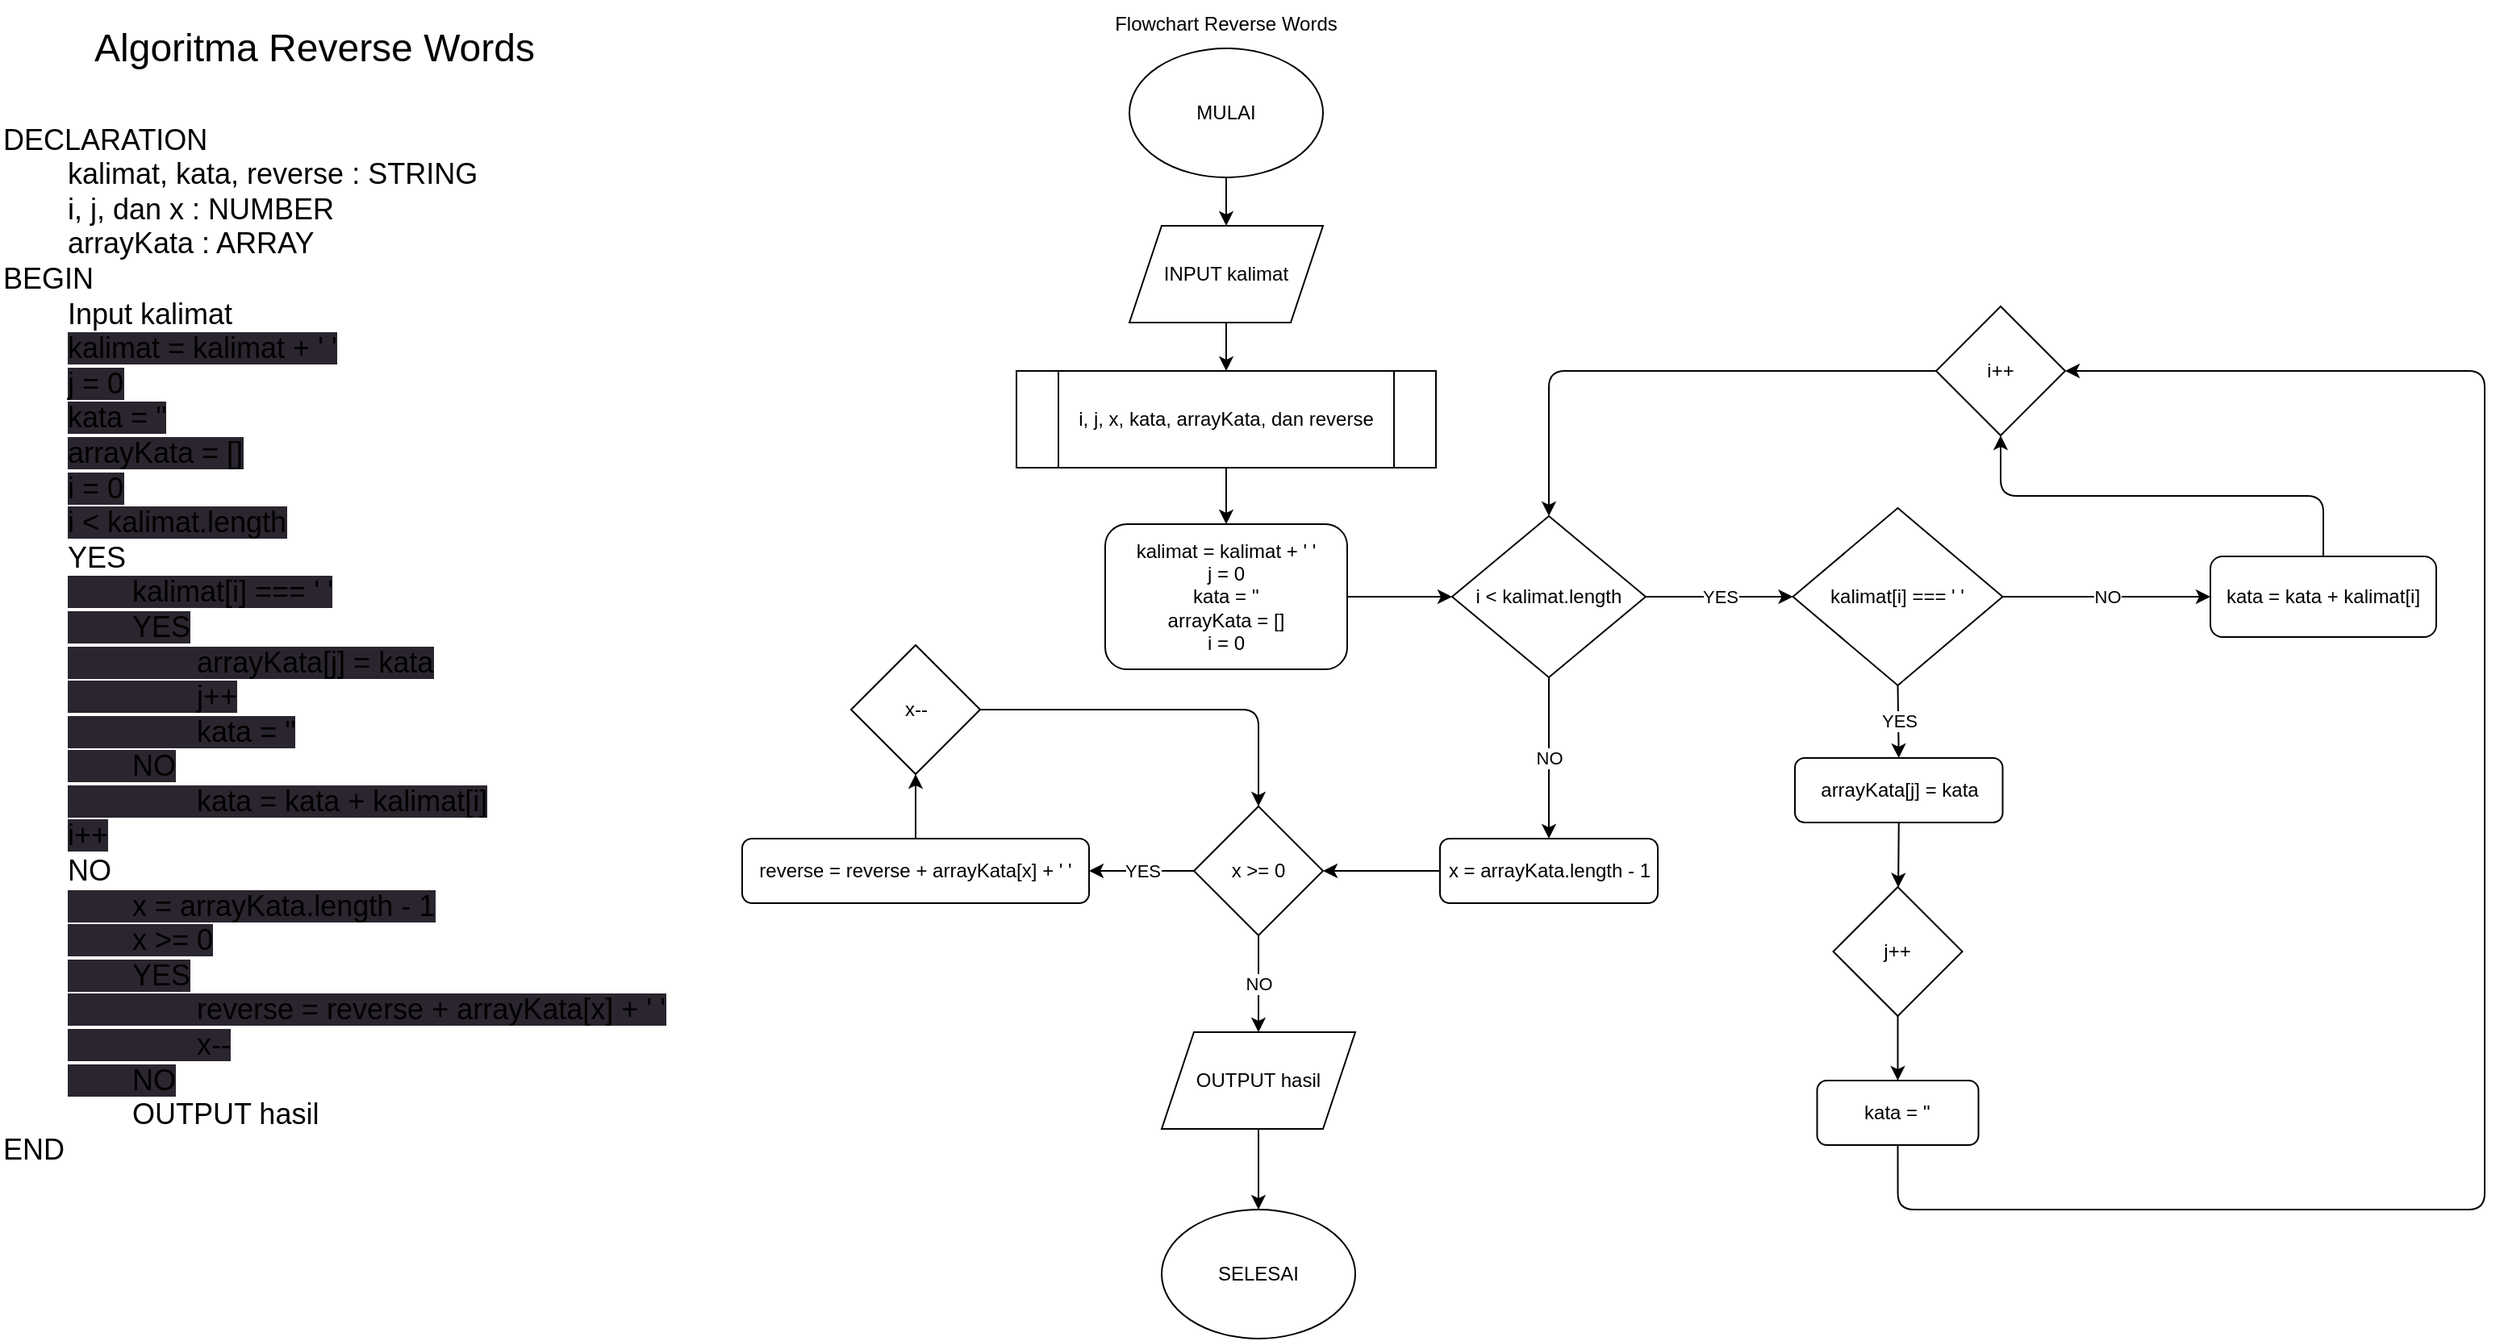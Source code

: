 <mxfile>
    <diagram id="TOa9dGRgS3q6oivgtvVb" name="Reverse Word">
        <mxGraphModel dx="2505" dy="600" grid="1" gridSize="10" guides="1" tooltips="1" connect="1" arrows="1" fold="1" page="1" pageScale="1" pageWidth="850" pageHeight="1100" math="0" shadow="0">
            <root>
                <mxCell id="0"/>
                <mxCell id="1" parent="0"/>
                <mxCell id="mn5ISRVCu5geyEbbU5Uc-1" value="&lt;font style=&quot;font-size: 24px;&quot;&gt;Algoritma Reverse Words&lt;/font&gt;" style="text;html=1;strokeColor=none;fillColor=none;align=center;verticalAlign=middle;whiteSpace=wrap;rounded=0;" parent="1" vertex="1">
                    <mxGeometry x="-200" y="10" width="350" height="60" as="geometry"/>
                </mxCell>
                <mxCell id="mn5ISRVCu5geyEbbU5Uc-2" value="Flowchart Reverse Words" style="text;html=1;strokeColor=none;fillColor=none;align=center;verticalAlign=middle;whiteSpace=wrap;rounded=0;" parent="1" vertex="1">
                    <mxGeometry x="450" y="10" width="180" height="30" as="geometry"/>
                </mxCell>
                <mxCell id="AflCxwvqCKPJ0HM5MbNa-1" style="edgeStyle=orthogonalEdgeStyle;html=1;exitX=0.5;exitY=1;exitDx=0;exitDy=0;entryX=0.5;entryY=0;entryDx=0;entryDy=0;" parent="1" source="mn5ISRVCu5geyEbbU5Uc-3" target="cl-Y1A8NBIrRUsQO1R0S-1" edge="1">
                    <mxGeometry relative="1" as="geometry"/>
                </mxCell>
                <mxCell id="mn5ISRVCu5geyEbbU5Uc-3" value="MULAI" style="ellipse;whiteSpace=wrap;html=1;" parent="1" vertex="1">
                    <mxGeometry x="480" y="40" width="120" height="80" as="geometry"/>
                </mxCell>
                <mxCell id="-0I0YzwHorTpHdCwM2xW-1" value="&lt;font style=&quot;font-size: 18px;&quot;&gt;DECLARATION&lt;br&gt;&lt;/font&gt;&lt;blockquote style=&quot;margin: 0px 0px 0px 40px; border: none; padding: 0px; font-size: 18px;&quot;&gt;&lt;font style=&quot;font-size: 18px;&quot;&gt;&lt;span style=&quot;text-align: center;&quot;&gt;kalimat, kata, reverse : STRING&lt;/span&gt;&lt;br&gt;&lt;/font&gt;&lt;/blockquote&gt;&lt;blockquote style=&quot;margin: 0px 0px 0px 40px; border: none; padding: 0px; font-size: 18px;&quot;&gt;&lt;span style=&quot;text-align: center;&quot;&gt;&lt;font style=&quot;font-size: 18px;&quot;&gt;i, j, dan x : NUMBER&lt;/font&gt;&lt;/span&gt;&lt;/blockquote&gt;&lt;blockquote style=&quot;margin: 0px 0px 0px 40px; border: none; padding: 0px; font-size: 18px;&quot;&gt;&lt;span style=&quot;text-align: center;&quot;&gt;&lt;font style=&quot;font-size: 18px;&quot;&gt;arrayKata : ARRAY&lt;/font&gt;&lt;/span&gt;&lt;/blockquote&gt;&lt;div style=&quot;font-size: 18px;&quot;&gt;&lt;font style=&quot;font-size: 18px;&quot;&gt;BEGIN&lt;/font&gt;&lt;/div&gt;&lt;blockquote style=&quot;margin: 0px 0px 0px 40px; border: none; padding: 0px; font-size: 18px;&quot;&gt;&lt;div style=&quot;&quot;&gt;&lt;font style=&quot;font-size: 18px;&quot;&gt;Input kalimat&lt;/font&gt;&lt;/div&gt;&lt;div style=&quot;&quot;&gt;&lt;span style=&quot;background-color: rgb(42, 37, 47); text-align: center;&quot;&gt;&lt;font style=&quot;font-size: 18px;&quot;&gt;kalimat = kalimat + ' '&lt;/font&gt;&lt;/span&gt;&lt;/div&gt;&lt;div style=&quot;&quot;&gt;&lt;span style=&quot;background-color: rgb(42, 37, 47); text-align: center;&quot;&gt;&lt;font style=&quot;font-size: 18px;&quot;&gt;j = 0&lt;/font&gt;&lt;/span&gt;&lt;/div&gt;&lt;div style=&quot;&quot;&gt;&lt;span style=&quot;background-color: rgb(42, 37, 47); text-align: center;&quot;&gt;&lt;font style=&quot;font-size: 18px;&quot;&gt;kata = ''&lt;/font&gt;&lt;/span&gt;&lt;/div&gt;&lt;div style=&quot;&quot;&gt;&lt;span style=&quot;background-color: rgb(42, 37, 47); text-align: center;&quot;&gt;&lt;font style=&quot;font-size: 18px;&quot;&gt;arrayKata = []&lt;/font&gt;&lt;/span&gt;&lt;/div&gt;&lt;div style=&quot;&quot;&gt;&lt;span style=&quot;background-color: rgb(42, 37, 47); text-align: center;&quot;&gt;&lt;font style=&quot;font-size: 18px;&quot;&gt;i = 0&lt;/font&gt;&lt;/span&gt;&lt;/div&gt;&lt;/blockquote&gt;&lt;blockquote style=&quot;margin: 0px 0px 0px 40px; border: none; padding: 0px; font-size: 18px;&quot;&gt;&lt;div style=&quot;&quot;&gt;&lt;font style=&quot;font-size: 18px;&quot;&gt;&lt;span style=&quot;text-align: center; background-color: rgb(42, 37, 47);&quot;&gt;i &amp;lt; kalimat.length&lt;/span&gt;&lt;br&gt;&lt;/font&gt;&lt;/div&gt;&lt;div style=&quot;&quot;&gt;&lt;font style=&quot;font-size: 18px;&quot;&gt;YES&lt;/font&gt;&lt;/div&gt;&lt;div style=&quot;&quot;&gt;&lt;font style=&quot;font-size: 18px;&quot;&gt;&lt;span style=&quot;text-align: center; background-color: rgb(42, 37, 47);&quot;&gt;&lt;span style=&quot;white-space: pre;&quot;&gt;&#9;&lt;/span&gt;kalimat[i] === ' '&lt;/span&gt;&lt;br&gt;&lt;/font&gt;&lt;/div&gt;&lt;div style=&quot;&quot;&gt;&lt;span style=&quot;text-align: center; background-color: rgb(42, 37, 47);&quot;&gt;&lt;font style=&quot;font-size: 18px;&quot;&gt;&lt;span style=&quot;&quot;&gt;&#9;&lt;/span&gt;&lt;span style=&quot;&quot;&gt;&#9;&lt;/span&gt;&lt;span style=&quot;white-space: pre;&quot;&gt;&#9;&lt;/span&gt;YES&lt;br&gt;&lt;/font&gt;&lt;/span&gt;&lt;/div&gt;&lt;/blockquote&gt;&lt;blockquote style=&quot;margin: 0px 0px 0px 40px; border: none; padding: 0px; font-size: 18px;&quot;&gt;&lt;span style=&quot;text-align: center; background-color: rgb(42, 37, 47);&quot;&gt;&lt;font style=&quot;font-size: 18px;&quot;&gt;&lt;span style=&quot;&quot;&gt;&#9;&lt;/span&gt;&lt;span style=&quot;white-space: pre;&quot;&gt;&#9;&lt;/span&gt;&lt;span style=&quot;white-space: pre;&quot;&gt;&#9;&lt;/span&gt;arrayKata[j] = kata&lt;/font&gt;&lt;/span&gt;&lt;/blockquote&gt;&lt;blockquote style=&quot;margin: 0px 0px 0px 40px; border: none; padding: 0px; font-size: 18px;&quot;&gt;&lt;font style=&quot;font-size: 18px;&quot;&gt;&lt;span style=&quot;background-color: rgb(42, 37, 47); text-align: center;&quot;&gt;&lt;span style=&quot;white-space: pre;&quot;&gt;&#9;&lt;/span&gt;&lt;span style=&quot;white-space: pre;&quot;&gt;&#9;&lt;/span&gt;j++&lt;/span&gt;&lt;span style=&quot;text-align: center; background-color: rgb(42, 37, 47);&quot;&gt;&lt;br&gt;&lt;/span&gt;&lt;span style=&quot;text-align: center; background-color: rgb(42, 37, 47);&quot;&gt;&lt;span style=&quot;white-space: pre;&quot;&gt;&#9;&lt;/span&gt;&lt;span style=&quot;white-space: pre;&quot;&gt;&#9;&lt;/span&gt;kata = ''&lt;/span&gt;&lt;/font&gt;&lt;/blockquote&gt;&lt;blockquote style=&quot;margin: 0px 0px 0px 40px; border: none; padding: 0px; font-size: 18px;&quot;&gt;&lt;font style=&quot;font-size: 18px;&quot;&gt;&lt;span style=&quot;background-color: rgb(42, 37, 47); text-align: center;&quot;&gt;&lt;span style=&quot;white-space: pre;&quot;&gt;&#9;&lt;/span&gt;NO&lt;/span&gt;&lt;span style=&quot;text-align: center;&quot;&gt;&amp;nbsp;&lt;/span&gt;&lt;/font&gt;&lt;/blockquote&gt;&lt;blockquote style=&quot;margin: 0px 0px 0px 40px; border: none; padding: 0px; font-size: 18px;&quot;&gt;&lt;span style=&quot;text-align: center; background-color: rgb(42, 37, 47);&quot;&gt;&lt;font style=&quot;font-size: 18px;&quot;&gt;&lt;span style=&quot;white-space: pre;&quot;&gt;&#9;&lt;/span&gt;&lt;span style=&quot;white-space: pre;&quot;&gt;&#9;&lt;/span&gt;kata = kata + kalimat[i]&lt;/font&gt;&lt;/span&gt;&lt;/blockquote&gt;&lt;blockquote style=&quot;margin: 0px 0px 0px 40px; border: none; padding: 0px; font-size: 18px;&quot;&gt;&lt;font style=&quot;font-size: 18px;&quot;&gt;&lt;span style=&quot;text-align: center; background-color: rgb(42, 37, 47);&quot;&gt;i++&lt;/span&gt;&lt;span style=&quot;text-align: center;&quot;&gt;&lt;br&gt;&lt;/span&gt;&lt;/font&gt;&lt;/blockquote&gt;&lt;blockquote style=&quot;margin: 0px 0px 0px 40px; border: none; padding: 0px; font-size: 18px;&quot;&gt;&lt;span style=&quot;text-align: center;&quot;&gt;&lt;font style=&quot;font-size: 18px;&quot;&gt;NO&lt;/font&gt;&lt;/span&gt;&lt;/blockquote&gt;&lt;blockquote style=&quot;margin: 0px 0px 0px 40px; border: none; padding: 0px; font-size: 18px;&quot;&gt;&lt;font style=&quot;font-size: 18px;&quot;&gt;&lt;span style=&quot;text-align: center; background-color: rgb(42, 37, 47);&quot;&gt;&lt;span style=&quot;white-space: pre;&quot;&gt;&#9;&lt;/span&gt;x = arrayKata.length - 1&lt;br&gt;&lt;/span&gt;&lt;span style=&quot;text-align: center; background-color: rgb(42, 37, 47);&quot;&gt;&lt;span style=&quot;white-space: pre;&quot;&gt;&#9;&lt;/span&gt;x &amp;gt;= 0&lt;/span&gt;&lt;/font&gt;&lt;/blockquote&gt;&lt;blockquote style=&quot;margin: 0px 0px 0px 40px; border: none; padding: 0px; font-size: 18px;&quot;&gt;&lt;span style=&quot;text-align: center; background-color: rgb(42, 37, 47);&quot;&gt;&lt;font style=&quot;font-size: 18px;&quot;&gt;&lt;span style=&quot;white-space: pre;&quot;&gt;&#9;&lt;/span&gt;YES&lt;/font&gt;&lt;/span&gt;&lt;/blockquote&gt;&lt;blockquote style=&quot;margin: 0px 0px 0px 40px; border: none; padding: 0px; font-size: 18px;&quot;&gt;&lt;font style=&quot;font-size: 18px;&quot;&gt;&lt;span style=&quot;text-align: center; background-color: rgb(42, 37, 47);&quot;&gt;&lt;span style=&quot;white-space: pre;&quot;&gt;&#9;&lt;/span&gt;&lt;span style=&quot;white-space: pre;&quot;&gt;&#9;&lt;/span&gt;reverse = reverse + arrayKata[x] + ' '&lt;/span&gt;&lt;span style=&quot;text-align: center; background-color: rgb(42, 37, 47);&quot;&gt;&lt;br&gt;&lt;/span&gt;&lt;/font&gt;&lt;/blockquote&gt;&lt;blockquote style=&quot;margin: 0px 0px 0px 40px; border: none; padding: 0px; font-size: 18px;&quot;&gt;&lt;span style=&quot;text-align: center; background-color: rgb(42, 37, 47);&quot;&gt;&lt;font style=&quot;font-size: 18px;&quot;&gt;&lt;span style=&quot;white-space: pre;&quot;&gt;&#9;&lt;/span&gt;&lt;span style=&quot;white-space: pre;&quot;&gt;&#9;&lt;/span&gt;x--&lt;/font&gt;&lt;/span&gt;&lt;/blockquote&gt;&lt;blockquote style=&quot;margin: 0px 0px 0px 40px; border: none; padding: 0px; font-size: 18px;&quot;&gt;&lt;span style=&quot;text-align: center; background-color: rgb(42, 37, 47);&quot;&gt;&lt;font style=&quot;font-size: 18px;&quot;&gt;&lt;span style=&quot;white-space: pre;&quot;&gt;&#9;&lt;/span&gt;NO&lt;/font&gt;&lt;/span&gt;&lt;/blockquote&gt;&lt;blockquote style=&quot;margin: 0px 0px 0px 40px; border: none; padding: 0px; font-size: 18px;&quot;&gt;&lt;div style=&quot;&quot;&gt;&lt;font style=&quot;font-size: 18px;&quot;&gt;&lt;span style=&quot;white-space: pre;&quot;&gt;&#9;&lt;/span&gt;OUTPUT hasil&lt;br&gt;&lt;/font&gt;&lt;/div&gt;&lt;/blockquote&gt;&lt;div style=&quot;font-size: 18px;&quot;&gt;&lt;font style=&quot;font-size: 18px;&quot;&gt;END&lt;/font&gt;&lt;/div&gt;" style="text;html=1;strokeColor=none;fillColor=none;align=left;verticalAlign=middle;whiteSpace=wrap;rounded=0;" parent="1" vertex="1">
                    <mxGeometry x="-220" y="90" width="430" height="640" as="geometry"/>
                </mxCell>
                <mxCell id="AflCxwvqCKPJ0HM5MbNa-2" style="edgeStyle=orthogonalEdgeStyle;html=1;exitX=0.5;exitY=1;exitDx=0;exitDy=0;entryX=0.5;entryY=0;entryDx=0;entryDy=0;" parent="1" source="cl-Y1A8NBIrRUsQO1R0S-1" target="IOEyGF7-edWlU2-P7k1L-1" edge="1">
                    <mxGeometry relative="1" as="geometry"/>
                </mxCell>
                <mxCell id="cl-Y1A8NBIrRUsQO1R0S-1" value="INPUT kalimat" style="shape=parallelogram;perimeter=parallelogramPerimeter;whiteSpace=wrap;html=1;fixedSize=1;" parent="1" vertex="1">
                    <mxGeometry x="480" y="150" width="120" height="60" as="geometry"/>
                </mxCell>
                <mxCell id="AflCxwvqCKPJ0HM5MbNa-3" style="edgeStyle=orthogonalEdgeStyle;html=1;exitX=0.5;exitY=1;exitDx=0;exitDy=0;entryX=0.5;entryY=0;entryDx=0;entryDy=0;" parent="1" source="IOEyGF7-edWlU2-P7k1L-1" target="w-ikL7d5dDzKuc4HOOG7-1" edge="1">
                    <mxGeometry relative="1" as="geometry"/>
                </mxCell>
                <mxCell id="IOEyGF7-edWlU2-P7k1L-1" value="i, j, x, kata, arrayKata, dan reverse" style="shape=process;whiteSpace=wrap;html=1;backgroundOutline=1;" parent="1" vertex="1">
                    <mxGeometry x="410" y="240" width="260" height="60" as="geometry"/>
                </mxCell>
                <mxCell id="AflCxwvqCKPJ0HM5MbNa-4" style="edgeStyle=orthogonalEdgeStyle;html=1;exitX=1;exitY=0.5;exitDx=0;exitDy=0;" parent="1" source="w-ikL7d5dDzKuc4HOOG7-1" target="K2vbc0XZ2xNgq08fW5TS-1" edge="1">
                    <mxGeometry relative="1" as="geometry"/>
                </mxCell>
                <mxCell id="w-ikL7d5dDzKuc4HOOG7-1" value="kalimat = kalimat + ' '&lt;br&gt;j = 0&lt;br&gt;kata = ''&lt;br&gt;arrayKata = []&lt;br&gt;i = 0" style="rounded=1;whiteSpace=wrap;html=1;" parent="1" vertex="1">
                    <mxGeometry x="465" y="335" width="150" height="90" as="geometry"/>
                </mxCell>
                <mxCell id="AflCxwvqCKPJ0HM5MbNa-5" value="YES" style="edgeStyle=orthogonalEdgeStyle;html=1;exitX=1;exitY=0.5;exitDx=0;exitDy=0;entryX=0;entryY=0.5;entryDx=0;entryDy=0;" parent="1" source="K2vbc0XZ2xNgq08fW5TS-1" target="3" edge="1">
                    <mxGeometry relative="1" as="geometry">
                        <mxPoint x="885" y="380" as="targetPoint"/>
                    </mxGeometry>
                </mxCell>
                <mxCell id="19" value="NO" style="edgeStyle=orthogonalEdgeStyle;html=1;exitX=0.5;exitY=1;exitDx=0;exitDy=0;" edge="1" parent="1" source="K2vbc0XZ2xNgq08fW5TS-1" target="15">
                    <mxGeometry relative="1" as="geometry"/>
                </mxCell>
                <mxCell id="K2vbc0XZ2xNgq08fW5TS-1" value="i &amp;lt; kalimat.length" style="rhombus;whiteSpace=wrap;html=1;" parent="1" vertex="1">
                    <mxGeometry x="680" y="330" width="120" height="100" as="geometry"/>
                </mxCell>
                <mxCell id="AflCxwvqCKPJ0HM5MbNa-7" style="edgeStyle=orthogonalEdgeStyle;html=1;exitX=0;exitY=0.5;exitDx=0;exitDy=0;entryX=0.5;entryY=0;entryDx=0;entryDy=0;" parent="1" source="mBk5if2H7b5phsJex6nb-1" target="K2vbc0XZ2xNgq08fW5TS-1" edge="1">
                    <mxGeometry relative="1" as="geometry"/>
                </mxCell>
                <mxCell id="mBk5if2H7b5phsJex6nb-1" value="i++" style="rhombus;whiteSpace=wrap;html=1;" parent="1" vertex="1">
                    <mxGeometry x="980" y="200" width="80" height="80" as="geometry"/>
                </mxCell>
                <mxCell id="AflCxwvqCKPJ0HM5MbNa-14" style="edgeStyle=orthogonalEdgeStyle;html=1;exitX=0.5;exitY=1;exitDx=0;exitDy=0;entryX=0.5;entryY=0;entryDx=0;entryDy=0;" parent="1" source="gjIxu78gxMysUy-gzZGy-1" target="kKy7rGcac8bnwicBm4Xo-1" edge="1">
                    <mxGeometry relative="1" as="geometry"/>
                </mxCell>
                <mxCell id="gjIxu78gxMysUy-gzZGy-1" value="OUTPUT hasil" style="shape=parallelogram;perimeter=parallelogramPerimeter;whiteSpace=wrap;html=1;fixedSize=1;" parent="1" vertex="1">
                    <mxGeometry x="500" y="650" width="120" height="60" as="geometry"/>
                </mxCell>
                <mxCell id="kKy7rGcac8bnwicBm4Xo-1" value="SELESAI" style="ellipse;whiteSpace=wrap;html=1;" parent="1" vertex="1">
                    <mxGeometry x="500" y="760" width="120" height="80" as="geometry"/>
                </mxCell>
                <mxCell id="8" style="edgeStyle=none;html=1;exitX=0.5;exitY=1;exitDx=0;exitDy=0;" edge="1" parent="1" source="-zZbJ-iKOHSCDKgz5612-1" target="5">
                    <mxGeometry relative="1" as="geometry"/>
                </mxCell>
                <mxCell id="-zZbJ-iKOHSCDKgz5612-1" value="arrayKata[j] = kata" style="rounded=1;whiteSpace=wrap;html=1;" parent="1" vertex="1">
                    <mxGeometry x="892.5" y="480" width="128.75" height="40" as="geometry"/>
                </mxCell>
                <mxCell id="7" value="YES" style="edgeStyle=none;html=1;exitX=0.5;exitY=1;exitDx=0;exitDy=0;entryX=0.5;entryY=0;entryDx=0;entryDy=0;" edge="1" parent="1" source="3" target="-zZbJ-iKOHSCDKgz5612-1">
                    <mxGeometry relative="1" as="geometry"/>
                </mxCell>
                <mxCell id="11" value="NO" style="edgeStyle=none;html=1;exitX=1;exitY=0.5;exitDx=0;exitDy=0;entryX=0;entryY=0.5;entryDx=0;entryDy=0;" edge="1" parent="1" source="3" target="10">
                    <mxGeometry relative="1" as="geometry"/>
                </mxCell>
                <mxCell id="3" value="kalimat[i] === ' '" style="rhombus;whiteSpace=wrap;html=1;" vertex="1" parent="1">
                    <mxGeometry x="891.25" y="325" width="130" height="110" as="geometry"/>
                </mxCell>
                <mxCell id="9" style="edgeStyle=none;html=1;exitX=0.5;exitY=1;exitDx=0;exitDy=0;entryX=0.5;entryY=0;entryDx=0;entryDy=0;" edge="1" parent="1" source="5" target="6">
                    <mxGeometry relative="1" as="geometry"/>
                </mxCell>
                <mxCell id="5" value="j++" style="rhombus;whiteSpace=wrap;html=1;" vertex="1" parent="1">
                    <mxGeometry x="916.25" y="560" width="80" height="80" as="geometry"/>
                </mxCell>
                <mxCell id="13" style="edgeStyle=orthogonalEdgeStyle;html=1;exitX=0.5;exitY=1;exitDx=0;exitDy=0;entryX=1;entryY=0.5;entryDx=0;entryDy=0;" edge="1" parent="1" source="6" target="mBk5if2H7b5phsJex6nb-1">
                    <mxGeometry relative="1" as="geometry">
                        <Array as="points">
                            <mxPoint x="956" y="760"/>
                            <mxPoint x="1320" y="760"/>
                            <mxPoint x="1320" y="240"/>
                        </Array>
                    </mxGeometry>
                </mxCell>
                <mxCell id="6" value="kata = ''" style="rounded=1;whiteSpace=wrap;html=1;" vertex="1" parent="1">
                    <mxGeometry x="906.25" y="680" width="100" height="40" as="geometry"/>
                </mxCell>
                <mxCell id="14" style="edgeStyle=orthogonalEdgeStyle;html=1;exitX=0.5;exitY=0;exitDx=0;exitDy=0;entryX=0.5;entryY=1;entryDx=0;entryDy=0;" edge="1" parent="1" source="10" target="mBk5if2H7b5phsJex6nb-1">
                    <mxGeometry relative="1" as="geometry"/>
                </mxCell>
                <mxCell id="10" value="kata = kata + kalimat[i]" style="rounded=1;whiteSpace=wrap;html=1;" vertex="1" parent="1">
                    <mxGeometry x="1150" y="355" width="140" height="50" as="geometry"/>
                </mxCell>
                <mxCell id="21" style="edgeStyle=orthogonalEdgeStyle;html=1;exitX=0;exitY=0.5;exitDx=0;exitDy=0;entryX=1;entryY=0.5;entryDx=0;entryDy=0;" edge="1" parent="1" source="15" target="16">
                    <mxGeometry relative="1" as="geometry"/>
                </mxCell>
                <mxCell id="15" value="x = arrayKata.length - 1" style="rounded=1;whiteSpace=wrap;html=1;" vertex="1" parent="1">
                    <mxGeometry x="672.5" y="530" width="135" height="40" as="geometry"/>
                </mxCell>
                <mxCell id="25" value="YES" style="edgeStyle=orthogonalEdgeStyle;html=1;exitX=0;exitY=0.5;exitDx=0;exitDy=0;" edge="1" parent="1" source="16" target="23">
                    <mxGeometry relative="1" as="geometry"/>
                </mxCell>
                <mxCell id="26" value="NO" style="edgeStyle=orthogonalEdgeStyle;html=1;exitX=0.5;exitY=1;exitDx=0;exitDy=0;entryX=0.5;entryY=0;entryDx=0;entryDy=0;" edge="1" parent="1" source="16" target="gjIxu78gxMysUy-gzZGy-1">
                    <mxGeometry relative="1" as="geometry"/>
                </mxCell>
                <mxCell id="16" value="x &amp;gt;= 0" style="rhombus;whiteSpace=wrap;html=1;" vertex="1" parent="1">
                    <mxGeometry x="520" y="510" width="80" height="80" as="geometry"/>
                </mxCell>
                <mxCell id="28" style="edgeStyle=orthogonalEdgeStyle;html=1;exitX=0.5;exitY=0;exitDx=0;exitDy=0;entryX=0.5;entryY=1;entryDx=0;entryDy=0;" edge="1" parent="1" source="23" target="27">
                    <mxGeometry relative="1" as="geometry"/>
                </mxCell>
                <mxCell id="23" value="reverse = reverse + arrayKata[x] + ' '" style="rounded=1;whiteSpace=wrap;html=1;" vertex="1" parent="1">
                    <mxGeometry x="240" y="530" width="215" height="40" as="geometry"/>
                </mxCell>
                <mxCell id="29" style="edgeStyle=orthogonalEdgeStyle;html=1;exitX=1;exitY=0.5;exitDx=0;exitDy=0;entryX=0.5;entryY=0;entryDx=0;entryDy=0;" edge="1" parent="1" source="27" target="16">
                    <mxGeometry relative="1" as="geometry"/>
                </mxCell>
                <mxCell id="27" value="x--" style="rhombus;whiteSpace=wrap;html=1;" vertex="1" parent="1">
                    <mxGeometry x="307.5" y="410" width="80" height="80" as="geometry"/>
                </mxCell>
            </root>
        </mxGraphModel>
    </diagram>
    <diagram id="17cCc5vBiV0tzk2q5nA-" name="Deteksi Palindrom">
        <mxGraphModel dx="662" dy="240" grid="1" gridSize="10" guides="1" tooltips="1" connect="1" arrows="1" fold="1" page="1" pageScale="1" pageWidth="850" pageHeight="1100" math="0" shadow="0">
            <root>
                <mxCell id="0"/>
                <mxCell id="1" parent="0"/>
                <mxCell id="2" value="Algroritma&amp;nbsp;Deteksi Palindrom" style="text;html=1;strokeColor=none;fillColor=none;align=center;verticalAlign=middle;whiteSpace=wrap;rounded=0;" parent="1" vertex="1">
                    <mxGeometry x="60" y="10" width="190" height="30" as="geometry"/>
                </mxCell>
                <mxCell id="3" value="Flowchart&amp;nbsp;Deteksi Palindrom" style="text;html=1;strokeColor=none;fillColor=none;align=center;verticalAlign=middle;whiteSpace=wrap;rounded=0;" parent="1" vertex="1">
                    <mxGeometry x="420" y="10" width="170" height="30" as="geometry"/>
                </mxCell>
                <mxCell id="e9ms3BFo2xDsO8eh85wC-27" style="edgeStyle=none;html=1;exitX=0.5;exitY=1;exitDx=0;exitDy=0;entryX=0.5;entryY=0;entryDx=0;entryDy=0;" parent="1" source="e9ms3BFo2xDsO8eh85wC-3" target="e9ms3BFo2xDsO8eh85wC-5" edge="1">
                    <mxGeometry relative="1" as="geometry"/>
                </mxCell>
                <mxCell id="e9ms3BFo2xDsO8eh85wC-3" value="MULAI" style="ellipse;whiteSpace=wrap;html=1;" parent="1" vertex="1">
                    <mxGeometry x="440" y="50" width="120" height="80" as="geometry"/>
                </mxCell>
                <mxCell id="e9ms3BFo2xDsO8eh85wC-4" value="SELESAI" style="ellipse;whiteSpace=wrap;html=1;" parent="1" vertex="1">
                    <mxGeometry x="610" y="780" width="120" height="80" as="geometry"/>
                </mxCell>
                <mxCell id="h2Oezem-vP7XTuUyBL3o-4" style="edgeStyle=orthogonalEdgeStyle;html=1;exitX=0.5;exitY=1;exitDx=0;exitDy=0;entryX=0.5;entryY=0;entryDx=0;entryDy=0;" parent="1" source="e9ms3BFo2xDsO8eh85wC-5" target="USECBpZR4vGpv3-ozfEs-3" edge="1">
                    <mxGeometry relative="1" as="geometry"/>
                </mxCell>
                <mxCell id="e9ms3BFo2xDsO8eh85wC-5" value="INPUT text" style="shape=parallelogram;perimeter=parallelogramPerimeter;whiteSpace=wrap;html=1;fixedSize=1;" parent="1" vertex="1">
                    <mxGeometry x="440" y="160" width="120" height="60" as="geometry"/>
                </mxCell>
                <mxCell id="h2Oezem-vP7XTuUyBL3o-6" style="edgeStyle=orthogonalEdgeStyle;html=1;exitX=1;exitY=0.5;exitDx=0;exitDy=0;" parent="1" source="e9ms3BFo2xDsO8eh85wC-7" target="e9ms3BFo2xDsO8eh85wC-8" edge="1">
                    <mxGeometry relative="1" as="geometry"/>
                </mxCell>
                <mxCell id="e9ms3BFo2xDsO8eh85wC-7" value="x = text.length - 1" style="rounded=1;whiteSpace=wrap;html=1;" parent="1" vertex="1">
                    <mxGeometry x="440" y="340" width="120" height="60" as="geometry"/>
                </mxCell>
                <mxCell id="h2Oezem-vP7XTuUyBL3o-7" value="YES" style="edgeStyle=orthogonalEdgeStyle;html=1;exitX=1;exitY=0.5;exitDx=0;exitDy=0;entryX=0;entryY=0.5;entryDx=0;entryDy=0;" parent="1" source="e9ms3BFo2xDsO8eh85wC-8" target="e9ms3BFo2xDsO8eh85wC-9" edge="1">
                    <mxGeometry relative="1" as="geometry"/>
                </mxCell>
                <mxCell id="h2Oezem-vP7XTuUyBL3o-11" value="NO" style="edgeStyle=orthogonalEdgeStyle;html=1;exitX=0.5;exitY=1;exitDx=0;exitDy=0;entryX=0.5;entryY=0;entryDx=0;entryDy=0;" parent="1" source="e9ms3BFo2xDsO8eh85wC-8" target="e9ms3BFo2xDsO8eh85wC-30" edge="1">
                    <mxGeometry relative="1" as="geometry"/>
                </mxCell>
                <mxCell id="e9ms3BFo2xDsO8eh85wC-8" value="x &amp;gt;= 0" style="rhombus;whiteSpace=wrap;html=1;" parent="1" vertex="1">
                    <mxGeometry x="620" y="330" width="80" height="80" as="geometry"/>
                </mxCell>
                <mxCell id="h2Oezem-vP7XTuUyBL3o-8" style="edgeStyle=orthogonalEdgeStyle;html=1;exitX=0.5;exitY=0;exitDx=0;exitDy=0;entryX=0.5;entryY=1;entryDx=0;entryDy=0;" parent="1" source="e9ms3BFo2xDsO8eh85wC-9" target="e9ms3BFo2xDsO8eh85wC-10" edge="1">
                    <mxGeometry relative="1" as="geometry">
                        <mxPoint x="879.5" y="300" as="targetPoint"/>
                    </mxGeometry>
                </mxCell>
                <mxCell id="e9ms3BFo2xDsO8eh85wC-9" value="hasilPembalik = hasilPembalik&amp;nbsp;+ text[x]" style="rounded=1;whiteSpace=wrap;html=1;" parent="1" vertex="1">
                    <mxGeometry x="760" y="340" width="260" height="60" as="geometry"/>
                </mxCell>
                <mxCell id="h2Oezem-vP7XTuUyBL3o-9" style="edgeStyle=orthogonalEdgeStyle;html=1;exitX=0;exitY=0.5;exitDx=0;exitDy=0;entryX=0.5;entryY=0;entryDx=0;entryDy=0;" parent="1" source="e9ms3BFo2xDsO8eh85wC-10" target="e9ms3BFo2xDsO8eh85wC-8" edge="1">
                    <mxGeometry relative="1" as="geometry"/>
                </mxCell>
                <mxCell id="e9ms3BFo2xDsO8eh85wC-10" value="x = x - 1" style="rounded=1;whiteSpace=wrap;html=1;" parent="1" vertex="1">
                    <mxGeometry x="830" y="230" width="120" height="60" as="geometry"/>
                </mxCell>
                <mxCell id="h2Oezem-vP7XTuUyBL3o-12" value="YES" style="edgeStyle=orthogonalEdgeStyle;html=1;exitX=0;exitY=0.5;exitDx=0;exitDy=0;entryX=0.5;entryY=0;entryDx=0;entryDy=0;" parent="1" source="e9ms3BFo2xDsO8eh85wC-30" target="e9ms3BFo2xDsO8eh85wC-33" edge="1">
                    <mxGeometry relative="1" as="geometry">
                        <mxPoint as="offset"/>
                    </mxGeometry>
                </mxCell>
                <mxCell id="h2Oezem-vP7XTuUyBL3o-13" value="NO" style="edgeStyle=orthogonalEdgeStyle;html=1;exitX=1;exitY=0.5;exitDx=0;exitDy=0;entryX=0.5;entryY=0;entryDx=0;entryDy=0;" parent="1" source="e9ms3BFo2xDsO8eh85wC-30" target="e9ms3BFo2xDsO8eh85wC-34" edge="1">
                    <mxGeometry relative="1" as="geometry"/>
                </mxCell>
                <mxCell id="e9ms3BFo2xDsO8eh85wC-30" value="hasilPembalik === text" style="rhombus;whiteSpace=wrap;html=1;" parent="1" vertex="1">
                    <mxGeometry x="585" y="460" width="150" height="85" as="geometry"/>
                </mxCell>
                <mxCell id="h2Oezem-vP7XTuUyBL3o-15" style="edgeStyle=orthogonalEdgeStyle;html=1;exitX=0.5;exitY=1;exitDx=0;exitDy=0;entryX=0.25;entryY=0;entryDx=0;entryDy=0;" parent="1" source="e9ms3BFo2xDsO8eh85wC-33" target="h2Oezem-vP7XTuUyBL3o-10" edge="1">
                    <mxGeometry relative="1" as="geometry"/>
                </mxCell>
                <mxCell id="e9ms3BFo2xDsO8eh85wC-33" value="palindrom" style="rounded=1;whiteSpace=wrap;html=1;" parent="1" vertex="1">
                    <mxGeometry x="510" y="590" width="120" height="30" as="geometry"/>
                </mxCell>
                <mxCell id="h2Oezem-vP7XTuUyBL3o-14" style="edgeStyle=orthogonalEdgeStyle;html=1;exitX=0.5;exitY=1;exitDx=0;exitDy=0;entryX=0.75;entryY=0;entryDx=0;entryDy=0;" parent="1" source="e9ms3BFo2xDsO8eh85wC-34" target="h2Oezem-vP7XTuUyBL3o-10" edge="1">
                    <mxGeometry relative="1" as="geometry"/>
                </mxCell>
                <mxCell id="e9ms3BFo2xDsO8eh85wC-34" value="bukan palindrom" style="rounded=1;whiteSpace=wrap;html=1;" parent="1" vertex="1">
                    <mxGeometry x="690" y="600" width="150" height="30" as="geometry"/>
                </mxCell>
                <mxCell id="e9ms3BFo2xDsO8eh85wC-44" value="DECLARATION&lt;br&gt;&lt;blockquote style=&quot;margin: 0 0 0 40px; border: none; padding: 0px;&quot;&gt;text,hasilpembalik, hasil : STRING&lt;/blockquote&gt;BEGIN&lt;br&gt;&lt;blockquote style=&quot;margin: 0 0 0 40px; border: none; padding: 0px;&quot;&gt;INPUT text&lt;br&gt;x = text.length - 1&lt;br&gt;x &amp;gt;= 0&lt;br&gt;YES&lt;br&gt;&lt;span style=&quot;white-space: pre;&quot;&gt;&#9;&lt;/span&gt;hasilPembalik = hasilPembalik + text[x]&lt;br&gt;&lt;span style=&quot;white-space: pre;&quot;&gt;&#9;&lt;/span&gt;x = x - 1&lt;br&gt;NO&lt;br&gt;&lt;span style=&quot;white-space: pre;&quot;&gt;&#9;&lt;/span&gt;hasilPembalik === text&lt;br&gt;YES&lt;br&gt;&lt;span style=&quot;white-space: pre;&quot;&gt;&#9;&lt;/span&gt;palindrom&lt;br&gt;NO&lt;br&gt;&lt;span style=&quot;white-space: pre;&quot;&gt;&#9;&lt;/span&gt;bukan palindrom&lt;/blockquote&gt;&lt;blockquote style=&quot;margin: 0 0 0 40px; border: none; padding: 0px;&quot;&gt;OUTPUT hasil&lt;/blockquote&gt;END" style="text;html=1;strokeColor=none;fillColor=none;align=left;verticalAlign=middle;whiteSpace=wrap;rounded=0;" parent="1" vertex="1">
                    <mxGeometry x="60" y="50" width="290" height="250" as="geometry"/>
                </mxCell>
                <mxCell id="h2Oezem-vP7XTuUyBL3o-5" style="edgeStyle=orthogonalEdgeStyle;html=1;exitX=0.5;exitY=1;exitDx=0;exitDy=0;entryX=0.5;entryY=0;entryDx=0;entryDy=0;" parent="1" source="USECBpZR4vGpv3-ozfEs-3" target="e9ms3BFo2xDsO8eh85wC-7" edge="1">
                    <mxGeometry relative="1" as="geometry"/>
                </mxCell>
                <mxCell id="USECBpZR4vGpv3-ozfEs-3" value="x, hasilPembalik, hasil" style="shape=process;whiteSpace=wrap;html=1;backgroundOutline=1;" parent="1" vertex="1">
                    <mxGeometry x="415" y="250" width="170" height="60" as="geometry"/>
                </mxCell>
                <mxCell id="h2Oezem-vP7XTuUyBL3o-16" style="edgeStyle=orthogonalEdgeStyle;html=1;exitX=0.5;exitY=1;exitDx=0;exitDy=0;entryX=0.5;entryY=0;entryDx=0;entryDy=0;" parent="1" source="h2Oezem-vP7XTuUyBL3o-10" target="e9ms3BFo2xDsO8eh85wC-4" edge="1">
                    <mxGeometry relative="1" as="geometry"/>
                </mxCell>
                <mxCell id="h2Oezem-vP7XTuUyBL3o-10" value="OUTPUT hasil" style="rounded=1;whiteSpace=wrap;html=1;" parent="1" vertex="1">
                    <mxGeometry x="610" y="680" width="120" height="60" as="geometry"/>
                </mxCell>
            </root>
        </mxGraphModel>
    </diagram>
</mxfile>